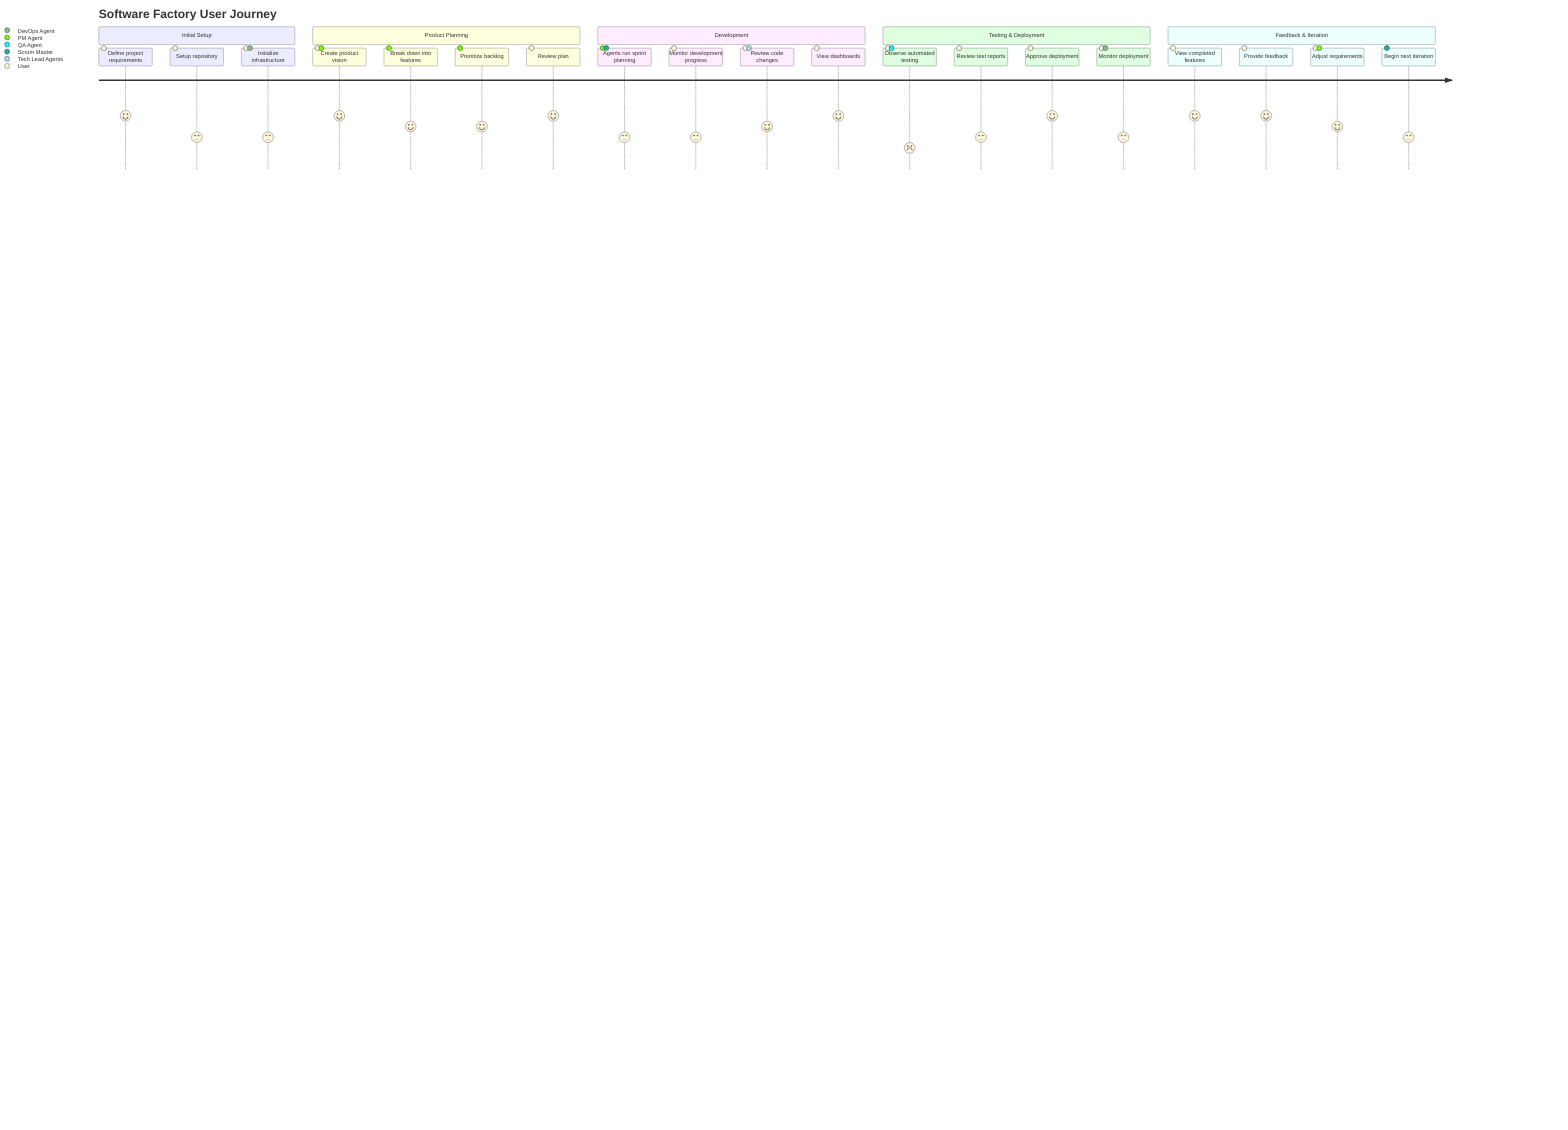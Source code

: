 ---
title: Software Factory - User Journey
---
journey
    title Software Factory User Journey
    section Initial Setup
      Define project requirements: 5: User
      Setup repository: 3: User
      Initialize infrastructure: 3: User, DevOps Agent
    
    section Product Planning
      Create product vision: 5: User, PM Agent
      Break down into features: 4: PM Agent
      Prioritize backlog: 4: PM Agent
      Review plan: 5: User
    
    section Development
      Agents run sprint planning: 3: PM Agent, Scrum Master
      Monitor development progress: 3: User
      Review code changes: 4: User, Tech Lead Agents
      View dashboards: 5: User
    
    section Testing & Deployment
      Observe automated testing: 2: User, QA Agent
      Review test reports: 3: User
      Approve deployment: 5: User
      Monitor deployment: 3: User, DevOps Agent
    
    section Feedback & Iteration
      View completed features: 5: User
      Provide feedback: 5: User
      Adjust requirements: 4: User, PM Agent
      Begin next iteration: 3: Scrum Master
